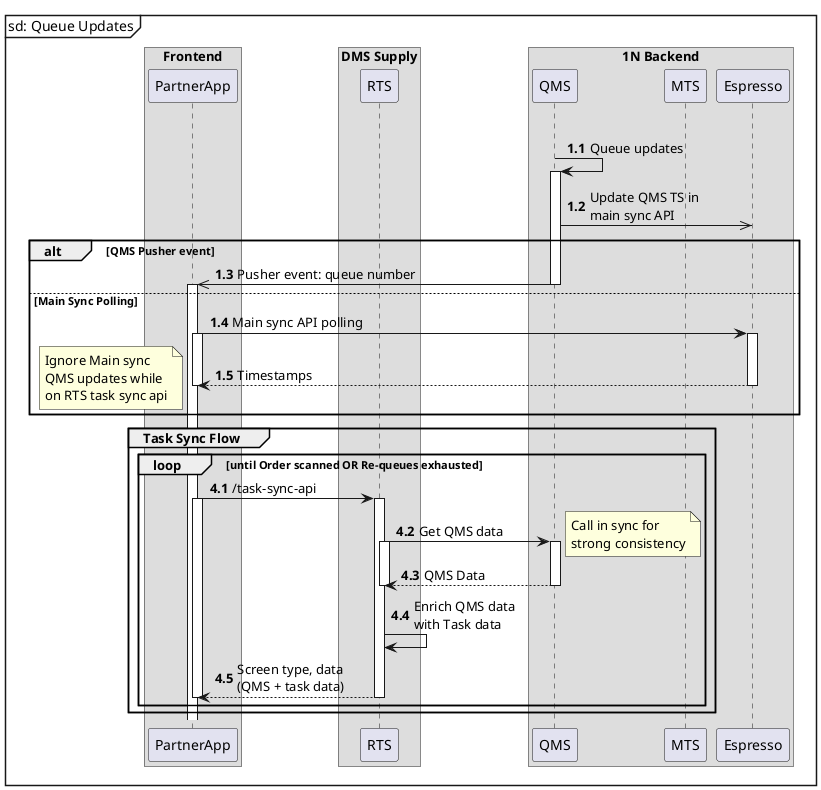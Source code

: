 @startuml
mainframe sd: Queue Updates

box "Frontend"
participant PartnerApp
box end

box "DMS Supply"
participant RTS
box end

box "1N Backend"
participant QMS
participant MTS
participant Espresso
box end

' Checkout error cases in QMS check-in
' Queue number update Qms <-> App
' Stale batch handler

autonumber 1.1

group Queue updates in PartnerApp

QMS -> QMS: Queue updates
activate QMS
QMS ->> Espresso: Update QMS TS in\nmain sync API
alt QMS Pusher event
QMS ->> PartnerApp: Pusher event: queue number
deactivate QMS
else Main Sync Polling
activate PartnerApp
PartnerApp -> Espresso: Main sync API polling
activate PartnerApp
activate Espresso
Espresso --> PartnerApp: Timestamps
deactivate Espresso
deactivate PartnerApp
note left
Ignore Main sync
QMS updates while
on RTS task sync api
end note
end

autonumber 4.1
group Task Sync Flow
loop until Order scanned OR Re-queues exhausted
PartnerApp -> RTS: /task-sync-api
activate RTS
activate PartnerApp
RTS -> QMS: Get QMS data
note right
Call in sync for
strong consistency
end note
activate RTS
activate QMS
QMS --> RTS: QMS Data
deactivate RTS
deactivate QMS
RTS -> RTS: Enrich QMS data\nwith Task data
RTS --> PartnerApp: Screen type, data\n(QMS + task data)

deactivate PartnerApp
deactivate RTS
end
end

' Design goals
' Not sync
'

@enduml